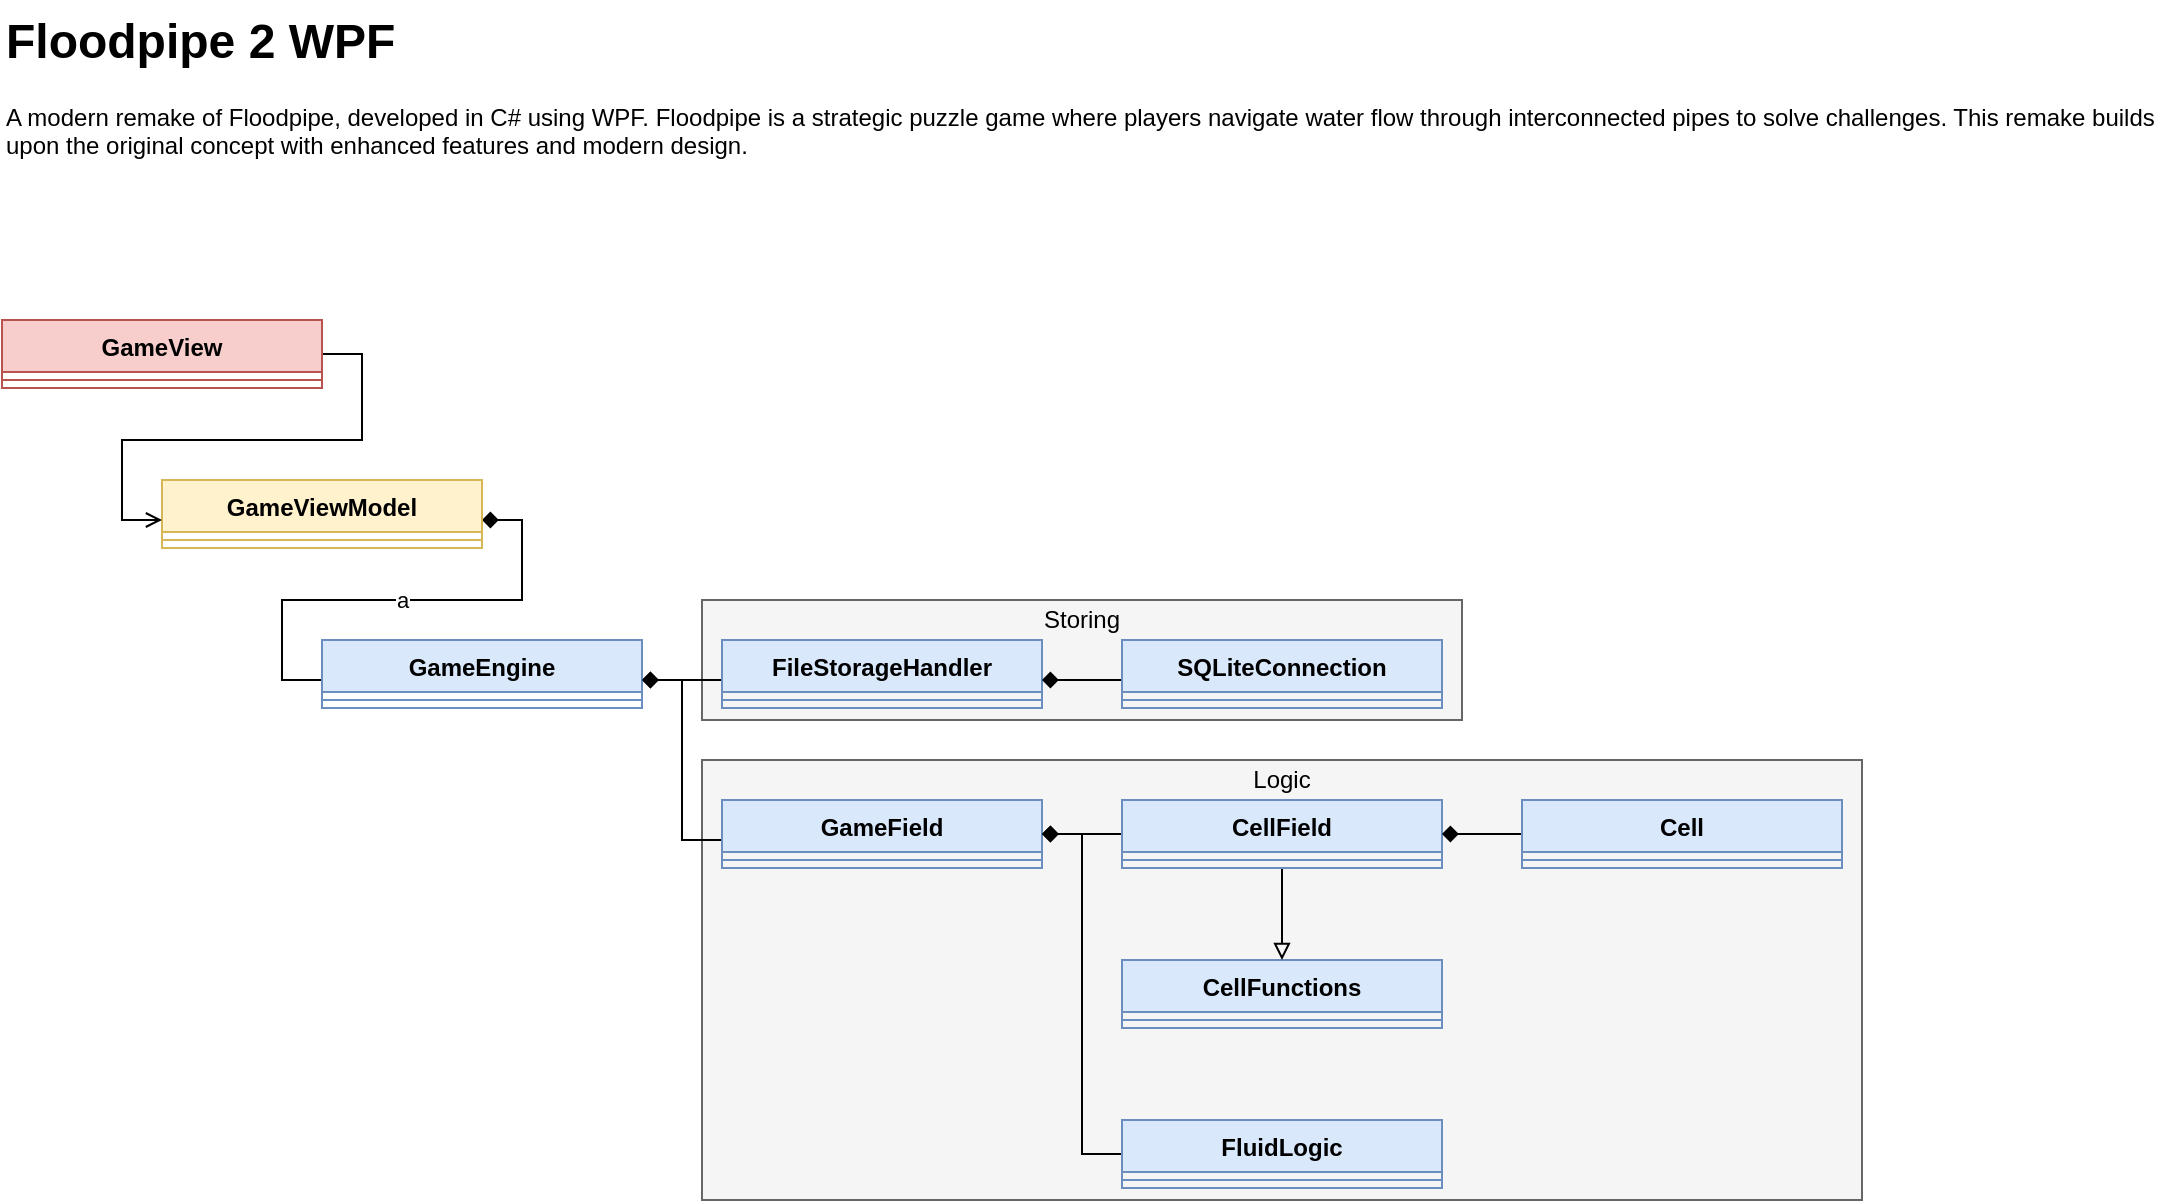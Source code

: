 <mxfile version="24.8.2">
  <diagram name="Seite-1" id="x3OKeObT6cwDR5GEHmqI">
    <mxGraphModel dx="1195" dy="762" grid="1" gridSize="10" guides="1" tooltips="1" connect="1" arrows="1" fold="1" page="1" pageScale="1" pageWidth="1169" pageHeight="827" math="0" shadow="0">
      <root>
        <mxCell id="0" />
        <mxCell id="1" parent="0" />
        <mxCell id="aQWUqDMuQiKBiyQsWNQK-42" value="" style="group;fillColor=#ffe6cc;strokeColor=#d79b00;" vertex="1" connectable="0" parent="1">
          <mxGeometry x="390" y="420" width="580" height="220" as="geometry" />
        </mxCell>
        <mxCell id="aQWUqDMuQiKBiyQsWNQK-43" value="" style="rounded=0;whiteSpace=wrap;html=1;fillColor=#f5f5f5;fontColor=#333333;strokeColor=#666666;" vertex="1" parent="aQWUqDMuQiKBiyQsWNQK-42">
          <mxGeometry width="580" height="220" as="geometry" />
        </mxCell>
        <mxCell id="aQWUqDMuQiKBiyQsWNQK-44" value="Logic" style="text;html=1;align=center;verticalAlign=middle;whiteSpace=wrap;rounded=0;" vertex="1" parent="aQWUqDMuQiKBiyQsWNQK-42">
          <mxGeometry width="580" height="20" as="geometry" />
        </mxCell>
        <mxCell id="aQWUqDMuQiKBiyQsWNQK-39" value="" style="group;fillColor=#ffe6cc;strokeColor=#d79b00;" vertex="1" connectable="0" parent="1">
          <mxGeometry x="390" y="340" width="380" height="60" as="geometry" />
        </mxCell>
        <mxCell id="aQWUqDMuQiKBiyQsWNQK-41" value="" style="group;fillColor=#ffe6cc;strokeColor=#d79b00;" vertex="1" connectable="0" parent="aQWUqDMuQiKBiyQsWNQK-39">
          <mxGeometry width="380" height="60" as="geometry" />
        </mxCell>
        <mxCell id="aQWUqDMuQiKBiyQsWNQK-37" value="" style="rounded=0;whiteSpace=wrap;html=1;fillColor=#f5f5f5;strokeColor=#666666;fontColor=#333333;" vertex="1" parent="aQWUqDMuQiKBiyQsWNQK-41">
          <mxGeometry width="380" height="60" as="geometry" />
        </mxCell>
        <mxCell id="aQWUqDMuQiKBiyQsWNQK-38" value="Storing" style="text;html=1;align=center;verticalAlign=middle;whiteSpace=wrap;rounded=0;" vertex="1" parent="aQWUqDMuQiKBiyQsWNQK-41">
          <mxGeometry width="380" height="20" as="geometry" />
        </mxCell>
        <mxCell id="aQWUqDMuQiKBiyQsWNQK-7" value="" style="edgeStyle=orthogonalEdgeStyle;rounded=0;orthogonalLoop=1;jettySize=auto;html=1;endArrow=none;endFill=0;startArrow=diamond;startFill=1;" edge="1" parent="1" source="aQWUqDMuQiKBiyQsWNQK-1" target="aQWUqDMuQiKBiyQsWNQK-5">
          <mxGeometry relative="1" as="geometry">
            <Array as="points">
              <mxPoint x="380" y="380" />
              <mxPoint x="380" y="460" />
            </Array>
          </mxGeometry>
        </mxCell>
        <mxCell id="aQWUqDMuQiKBiyQsWNQK-13" value="a" style="edgeStyle=orthogonalEdgeStyle;rounded=0;orthogonalLoop=1;jettySize=auto;html=1;endArrow=diamond;endFill=1;" edge="1" parent="1" source="aQWUqDMuQiKBiyQsWNQK-1" target="aQWUqDMuQiKBiyQsWNQK-11">
          <mxGeometry relative="1" as="geometry">
            <Array as="points">
              <mxPoint x="180" y="380" />
              <mxPoint x="180" y="340" />
              <mxPoint x="300" y="340" />
              <mxPoint x="300" y="300" />
            </Array>
          </mxGeometry>
        </mxCell>
        <mxCell id="aQWUqDMuQiKBiyQsWNQK-1" value="GameEngine" style="swimlane;fontStyle=1;align=center;verticalAlign=top;childLayout=stackLayout;horizontal=1;startSize=26;horizontalStack=0;resizeParent=1;resizeParentMax=0;resizeLast=0;collapsible=1;marginBottom=0;whiteSpace=wrap;html=1;fillColor=#dae8fc;strokeColor=#6c8ebf;" vertex="1" parent="1">
          <mxGeometry x="200" y="360" width="160" height="34" as="geometry" />
        </mxCell>
        <mxCell id="aQWUqDMuQiKBiyQsWNQK-3" value="" style="line;strokeWidth=1;fillColor=none;align=left;verticalAlign=middle;spacingTop=-1;spacingLeft=3;spacingRight=3;rotatable=0;labelPosition=right;points=[];portConstraint=eastwest;strokeColor=inherit;" vertex="1" parent="aQWUqDMuQiKBiyQsWNQK-1">
          <mxGeometry y="26" width="160" height="8" as="geometry" />
        </mxCell>
        <mxCell id="aQWUqDMuQiKBiyQsWNQK-5" value="GameField" style="swimlane;fontStyle=1;align=center;verticalAlign=top;childLayout=stackLayout;horizontal=1;startSize=26;horizontalStack=0;resizeParent=1;resizeParentMax=0;resizeLast=0;collapsible=1;marginBottom=0;whiteSpace=wrap;html=1;fillColor=#dae8fc;strokeColor=#6c8ebf;" vertex="1" parent="1">
          <mxGeometry x="400" y="440" width="160" height="34" as="geometry" />
        </mxCell>
        <mxCell id="aQWUqDMuQiKBiyQsWNQK-6" value="" style="line;strokeWidth=1;fillColor=none;align=left;verticalAlign=middle;spacingTop=-1;spacingLeft=3;spacingRight=3;rotatable=0;labelPosition=right;points=[];portConstraint=eastwest;strokeColor=inherit;" vertex="1" parent="aQWUqDMuQiKBiyQsWNQK-5">
          <mxGeometry y="26" width="160" height="8" as="geometry" />
        </mxCell>
        <mxCell id="aQWUqDMuQiKBiyQsWNQK-10" style="edgeStyle=orthogonalEdgeStyle;rounded=0;orthogonalLoop=1;jettySize=auto;html=1;endArrow=diamond;endFill=1;" edge="1" parent="1" source="aQWUqDMuQiKBiyQsWNQK-8" target="aQWUqDMuQiKBiyQsWNQK-1">
          <mxGeometry relative="1" as="geometry">
            <Array as="points">
              <mxPoint x="380" y="380" />
              <mxPoint x="380" y="380" />
            </Array>
          </mxGeometry>
        </mxCell>
        <mxCell id="aQWUqDMuQiKBiyQsWNQK-8" value="FileStorageHandler" style="swimlane;fontStyle=1;align=center;verticalAlign=top;childLayout=stackLayout;horizontal=1;startSize=26;horizontalStack=0;resizeParent=1;resizeParentMax=0;resizeLast=0;collapsible=1;marginBottom=0;whiteSpace=wrap;html=1;fillColor=#dae8fc;strokeColor=#6c8ebf;" vertex="1" parent="1">
          <mxGeometry x="400" y="360" width="160" height="34" as="geometry" />
        </mxCell>
        <mxCell id="aQWUqDMuQiKBiyQsWNQK-9" value="" style="line;strokeWidth=1;fillColor=none;align=left;verticalAlign=middle;spacingTop=-1;spacingLeft=3;spacingRight=3;rotatable=0;labelPosition=right;points=[];portConstraint=eastwest;strokeColor=inherit;" vertex="1" parent="aQWUqDMuQiKBiyQsWNQK-8">
          <mxGeometry y="26" width="160" height="8" as="geometry" />
        </mxCell>
        <mxCell id="aQWUqDMuQiKBiyQsWNQK-11" value="GameViewModel" style="swimlane;fontStyle=1;align=center;verticalAlign=top;childLayout=stackLayout;horizontal=1;startSize=26;horizontalStack=0;resizeParent=1;resizeParentMax=0;resizeLast=0;collapsible=1;marginBottom=0;whiteSpace=wrap;html=1;fillColor=#fff2cc;strokeColor=#d6b656;" vertex="1" parent="1">
          <mxGeometry x="120" y="280" width="160" height="34" as="geometry" />
        </mxCell>
        <mxCell id="aQWUqDMuQiKBiyQsWNQK-12" value="" style="line;strokeWidth=1;fillColor=none;align=left;verticalAlign=middle;spacingTop=-1;spacingLeft=3;spacingRight=3;rotatable=0;labelPosition=right;points=[];portConstraint=eastwest;strokeColor=inherit;" vertex="1" parent="aQWUqDMuQiKBiyQsWNQK-11">
          <mxGeometry y="26" width="160" height="8" as="geometry" />
        </mxCell>
        <mxCell id="aQWUqDMuQiKBiyQsWNQK-16" style="edgeStyle=orthogonalEdgeStyle;rounded=0;orthogonalLoop=1;jettySize=auto;html=1;endArrow=open;endFill=0;" edge="1" parent="1" source="aQWUqDMuQiKBiyQsWNQK-14" target="aQWUqDMuQiKBiyQsWNQK-11">
          <mxGeometry relative="1" as="geometry">
            <Array as="points">
              <mxPoint x="220" y="217" />
              <mxPoint x="220" y="260" />
              <mxPoint x="100" y="260" />
              <mxPoint x="100" y="300" />
            </Array>
          </mxGeometry>
        </mxCell>
        <mxCell id="aQWUqDMuQiKBiyQsWNQK-14" value="GameView" style="swimlane;fontStyle=1;align=center;verticalAlign=top;childLayout=stackLayout;horizontal=1;startSize=26;horizontalStack=0;resizeParent=1;resizeParentMax=0;resizeLast=0;collapsible=1;marginBottom=0;whiteSpace=wrap;html=1;fillColor=#f8cecc;strokeColor=#b85450;" vertex="1" parent="1">
          <mxGeometry x="40" y="200" width="160" height="34" as="geometry" />
        </mxCell>
        <mxCell id="aQWUqDMuQiKBiyQsWNQK-15" value="" style="line;strokeWidth=1;fillColor=none;align=left;verticalAlign=middle;spacingTop=-1;spacingLeft=3;spacingRight=3;rotatable=0;labelPosition=right;points=[];portConstraint=eastwest;strokeColor=inherit;" vertex="1" parent="aQWUqDMuQiKBiyQsWNQK-14">
          <mxGeometry y="26" width="160" height="8" as="geometry" />
        </mxCell>
        <mxCell id="aQWUqDMuQiKBiyQsWNQK-25" style="edgeStyle=orthogonalEdgeStyle;rounded=0;orthogonalLoop=1;jettySize=auto;html=1;endArrow=diamond;endFill=1;" edge="1" parent="1" source="aQWUqDMuQiKBiyQsWNQK-17" target="aQWUqDMuQiKBiyQsWNQK-5">
          <mxGeometry relative="1" as="geometry">
            <Array as="points">
              <mxPoint x="580" y="617" />
              <mxPoint x="580" y="457" />
            </Array>
          </mxGeometry>
        </mxCell>
        <mxCell id="aQWUqDMuQiKBiyQsWNQK-17" value="FluidLogic" style="swimlane;fontStyle=1;align=center;verticalAlign=top;childLayout=stackLayout;horizontal=1;startSize=26;horizontalStack=0;resizeParent=1;resizeParentMax=0;resizeLast=0;collapsible=1;marginBottom=0;whiteSpace=wrap;html=1;fillColor=#dae8fc;strokeColor=#6c8ebf;" vertex="1" parent="1">
          <mxGeometry x="600" y="600" width="160" height="34" as="geometry" />
        </mxCell>
        <mxCell id="aQWUqDMuQiKBiyQsWNQK-18" value="" style="line;strokeWidth=1;fillColor=none;align=left;verticalAlign=middle;spacingTop=-1;spacingLeft=3;spacingRight=3;rotatable=0;labelPosition=right;points=[];portConstraint=eastwest;strokeColor=inherit;" vertex="1" parent="aQWUqDMuQiKBiyQsWNQK-17">
          <mxGeometry y="26" width="160" height="8" as="geometry" />
        </mxCell>
        <mxCell id="aQWUqDMuQiKBiyQsWNQK-19" value="CellFunctions" style="swimlane;fontStyle=1;align=center;verticalAlign=top;childLayout=stackLayout;horizontal=1;startSize=26;horizontalStack=0;resizeParent=1;resizeParentMax=0;resizeLast=0;collapsible=1;marginBottom=0;whiteSpace=wrap;html=1;fillColor=#dae8fc;strokeColor=#6c8ebf;" vertex="1" parent="1">
          <mxGeometry x="600" y="520" width="160" height="34" as="geometry" />
        </mxCell>
        <mxCell id="aQWUqDMuQiKBiyQsWNQK-20" value="" style="line;strokeWidth=1;fillColor=none;align=left;verticalAlign=middle;spacingTop=-1;spacingLeft=3;spacingRight=3;rotatable=0;labelPosition=right;points=[];portConstraint=eastwest;strokeColor=inherit;" vertex="1" parent="aQWUqDMuQiKBiyQsWNQK-19">
          <mxGeometry y="26" width="160" height="8" as="geometry" />
        </mxCell>
        <mxCell id="aQWUqDMuQiKBiyQsWNQK-23" style="edgeStyle=orthogonalEdgeStyle;rounded=0;orthogonalLoop=1;jettySize=auto;html=1;endArrow=diamond;endFill=1;" edge="1" parent="1" source="aQWUqDMuQiKBiyQsWNQK-21" target="aQWUqDMuQiKBiyQsWNQK-5">
          <mxGeometry relative="1" as="geometry" />
        </mxCell>
        <mxCell id="aQWUqDMuQiKBiyQsWNQK-45" style="edgeStyle=orthogonalEdgeStyle;rounded=0;orthogonalLoop=1;jettySize=auto;html=1;endArrow=block;endFill=0;" edge="1" parent="1" source="aQWUqDMuQiKBiyQsWNQK-21" target="aQWUqDMuQiKBiyQsWNQK-19">
          <mxGeometry relative="1" as="geometry" />
        </mxCell>
        <mxCell id="aQWUqDMuQiKBiyQsWNQK-21" value="CellField" style="swimlane;fontStyle=1;align=center;verticalAlign=top;childLayout=stackLayout;horizontal=1;startSize=26;horizontalStack=0;resizeParent=1;resizeParentMax=0;resizeLast=0;collapsible=1;marginBottom=0;whiteSpace=wrap;html=1;fillColor=#dae8fc;strokeColor=#6c8ebf;" vertex="1" parent="1">
          <mxGeometry x="600" y="440" width="160" height="34" as="geometry" />
        </mxCell>
        <mxCell id="aQWUqDMuQiKBiyQsWNQK-22" value="" style="line;strokeWidth=1;fillColor=none;align=left;verticalAlign=middle;spacingTop=-1;spacingLeft=3;spacingRight=3;rotatable=0;labelPosition=right;points=[];portConstraint=eastwest;strokeColor=inherit;" vertex="1" parent="aQWUqDMuQiKBiyQsWNQK-21">
          <mxGeometry y="26" width="160" height="8" as="geometry" />
        </mxCell>
        <mxCell id="aQWUqDMuQiKBiyQsWNQK-28" style="edgeStyle=orthogonalEdgeStyle;rounded=0;orthogonalLoop=1;jettySize=auto;html=1;endArrow=diamond;endFill=1;" edge="1" parent="1" source="aQWUqDMuQiKBiyQsWNQK-26" target="aQWUqDMuQiKBiyQsWNQK-8">
          <mxGeometry relative="1" as="geometry">
            <Array as="points">
              <mxPoint x="580" y="380" />
              <mxPoint x="580" y="380" />
            </Array>
          </mxGeometry>
        </mxCell>
        <mxCell id="aQWUqDMuQiKBiyQsWNQK-26" value="SQLiteConnection" style="swimlane;fontStyle=1;align=center;verticalAlign=top;childLayout=stackLayout;horizontal=1;startSize=26;horizontalStack=0;resizeParent=1;resizeParentMax=0;resizeLast=0;collapsible=1;marginBottom=0;whiteSpace=wrap;html=1;fillColor=#dae8fc;strokeColor=#6c8ebf;" vertex="1" parent="1">
          <mxGeometry x="600" y="360" width="160" height="34" as="geometry" />
        </mxCell>
        <mxCell id="aQWUqDMuQiKBiyQsWNQK-27" value="" style="line;strokeWidth=1;fillColor=none;align=left;verticalAlign=middle;spacingTop=-1;spacingLeft=3;spacingRight=3;rotatable=0;labelPosition=right;points=[];portConstraint=eastwest;strokeColor=inherit;" vertex="1" parent="aQWUqDMuQiKBiyQsWNQK-26">
          <mxGeometry y="26" width="160" height="8" as="geometry" />
        </mxCell>
        <mxCell id="aQWUqDMuQiKBiyQsWNQK-30" value="&lt;h1 style=&quot;margin-top: 0px;&quot;&gt;Floodpipe 2 WPF&lt;/h1&gt;&lt;p&gt;A modern remake of Floodpipe, developed in C# using WPF.&amp;nbsp;&lt;span style=&quot;background-color: initial;&quot;&gt;Floodpipe is a strategic puzzle game where players navigate water flow through interconnected pipes to solve challenges. This remake builds upon the original concept with enhanced features and modern design.&lt;/span&gt;&lt;/p&gt;" style="text;html=1;whiteSpace=wrap;overflow=hidden;rounded=0;" vertex="1" parent="1">
          <mxGeometry x="40" y="40" width="1080" height="120" as="geometry" />
        </mxCell>
        <mxCell id="aQWUqDMuQiKBiyQsWNQK-33" style="edgeStyle=orthogonalEdgeStyle;rounded=0;orthogonalLoop=1;jettySize=auto;html=1;endArrow=diamond;endFill=1;" edge="1" parent="1" source="aQWUqDMuQiKBiyQsWNQK-31" target="aQWUqDMuQiKBiyQsWNQK-21">
          <mxGeometry relative="1" as="geometry" />
        </mxCell>
        <mxCell id="aQWUqDMuQiKBiyQsWNQK-31" value="Cell" style="swimlane;fontStyle=1;align=center;verticalAlign=top;childLayout=stackLayout;horizontal=1;startSize=26;horizontalStack=0;resizeParent=1;resizeParentMax=0;resizeLast=0;collapsible=1;marginBottom=0;whiteSpace=wrap;html=1;fillColor=#dae8fc;strokeColor=#6c8ebf;" vertex="1" parent="1">
          <mxGeometry x="800" y="440" width="160" height="34" as="geometry" />
        </mxCell>
        <mxCell id="aQWUqDMuQiKBiyQsWNQK-32" value="" style="line;strokeWidth=1;fillColor=none;align=left;verticalAlign=middle;spacingTop=-1;spacingLeft=3;spacingRight=3;rotatable=0;labelPosition=right;points=[];portConstraint=eastwest;strokeColor=inherit;" vertex="1" parent="aQWUqDMuQiKBiyQsWNQK-31">
          <mxGeometry y="26" width="160" height="8" as="geometry" />
        </mxCell>
      </root>
    </mxGraphModel>
  </diagram>
</mxfile>
